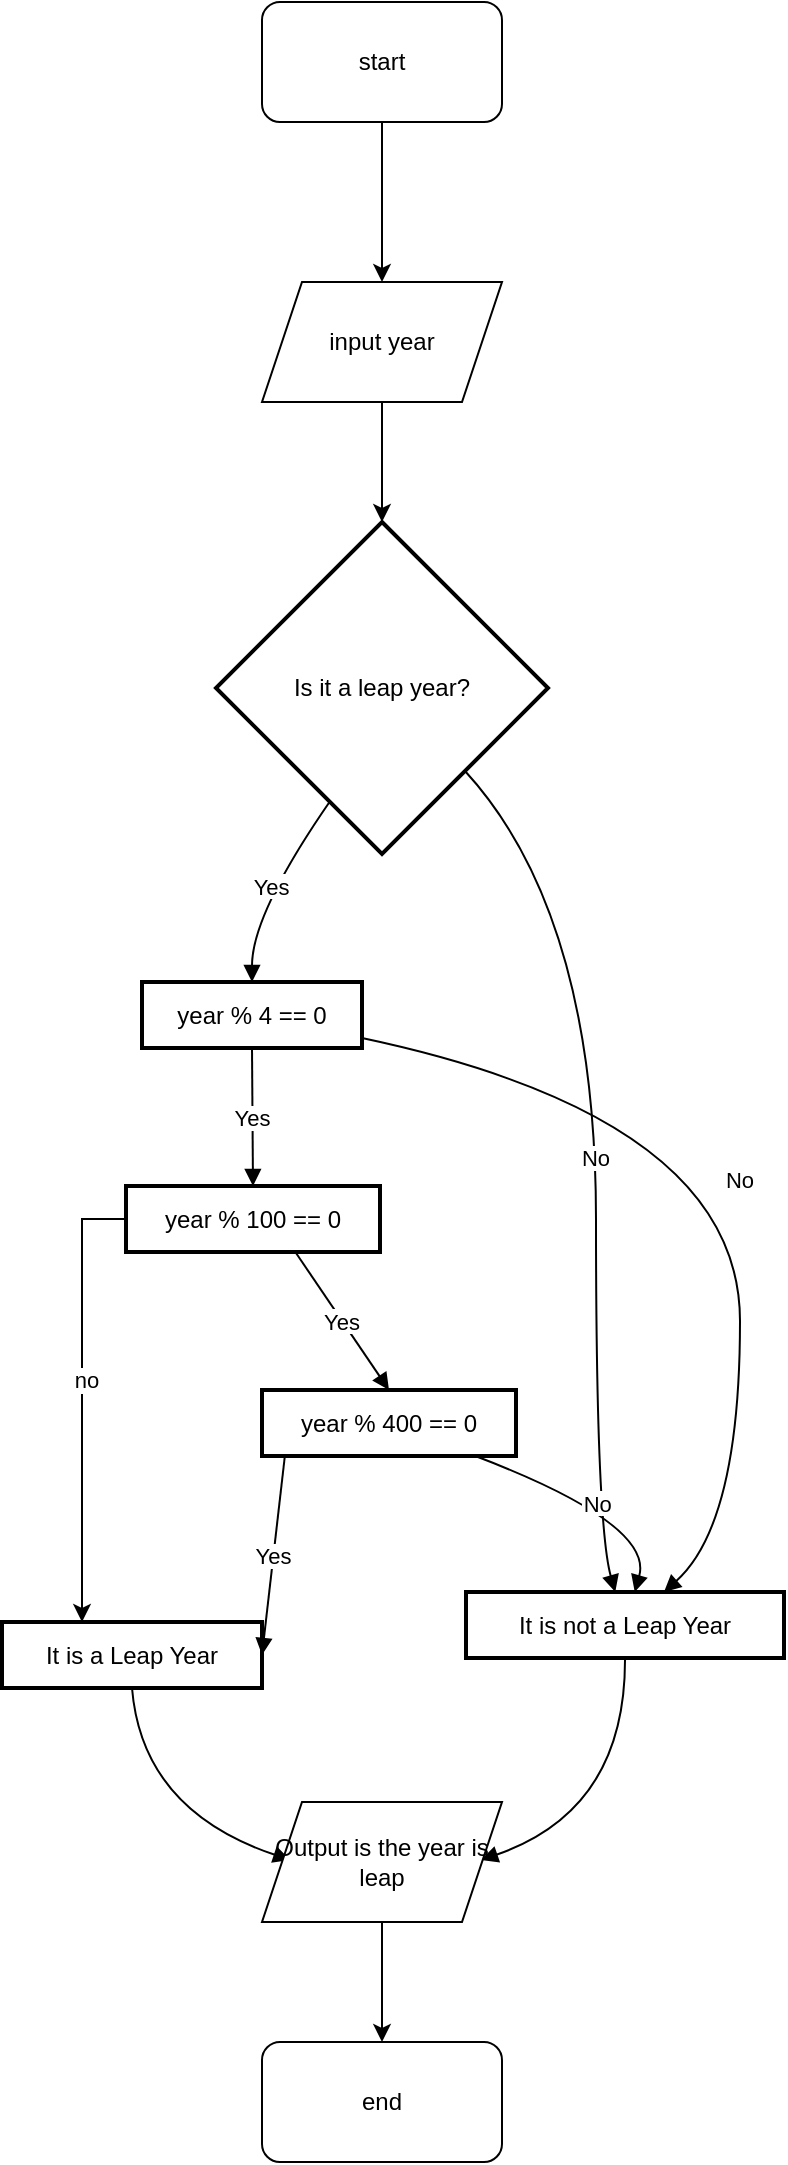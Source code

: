 <mxfile version="24.7.14">
  <diagram name="Страница-1" id="qQi3gZdtJY2jB79ECDcr">
    <mxGraphModel dx="1050" dy="603" grid="1" gridSize="10" guides="1" tooltips="1" connect="1" arrows="1" fold="1" page="1" pageScale="1" pageWidth="827" pageHeight="1169" math="0" shadow="0">
      <root>
        <mxCell id="0" />
        <mxCell id="1" parent="0" />
        <mxCell id="5" value="Is it a leap year?" style="rhombus;strokeWidth=2;whiteSpace=wrap;" parent="1" vertex="1">
          <mxGeometry x="137" y="480" width="166" height="166" as="geometry" />
        </mxCell>
        <mxCell id="7" value="year % 4 == 0" style="whiteSpace=wrap;strokeWidth=2;" parent="1" vertex="1">
          <mxGeometry x="100" y="710" width="110" height="33" as="geometry" />
        </mxCell>
        <mxCell id="NvN5JZaUXI073msF3Hnl-38" style="edgeStyle=orthogonalEdgeStyle;rounded=0;orthogonalLoop=1;jettySize=auto;html=1;" edge="1" parent="1" source="8" target="10">
          <mxGeometry relative="1" as="geometry">
            <Array as="points">
              <mxPoint x="70" y="829" />
            </Array>
          </mxGeometry>
        </mxCell>
        <mxCell id="NvN5JZaUXI073msF3Hnl-39" value="no" style="edgeLabel;html=1;align=center;verticalAlign=middle;resizable=0;points=[];" vertex="1" connectable="0" parent="NvN5JZaUXI073msF3Hnl-38">
          <mxGeometry x="-0.081" y="2" relative="1" as="geometry">
            <mxPoint as="offset" />
          </mxGeometry>
        </mxCell>
        <mxCell id="8" value="year % 100 == 0" style="whiteSpace=wrap;strokeWidth=2;" parent="1" vertex="1">
          <mxGeometry x="92" y="812" width="127" height="33" as="geometry" />
        </mxCell>
        <mxCell id="9" value="year % 400 == 0" style="whiteSpace=wrap;strokeWidth=2;" parent="1" vertex="1">
          <mxGeometry x="160" y="914" width="127" height="33" as="geometry" />
        </mxCell>
        <mxCell id="10" value="It is a Leap Year" style="whiteSpace=wrap;strokeWidth=2;" parent="1" vertex="1">
          <mxGeometry x="30" y="1030" width="130" height="33" as="geometry" />
        </mxCell>
        <mxCell id="11" value="It is not a Leap Year" style="whiteSpace=wrap;strokeWidth=2;" parent="1" vertex="1">
          <mxGeometry x="262" y="1015" width="159" height="33" as="geometry" />
        </mxCell>
        <mxCell id="21" value="No" style="curved=1;startArrow=none;endArrow=block;exitX=1;exitY=1;entryX=0.47;entryY=0.01;" parent="1" source="5" target="11" edge="1">
          <mxGeometry relative="1" as="geometry">
            <Array as="points">
              <mxPoint x="327" y="676" />
              <mxPoint x="327" y="981" />
            </Array>
          </mxGeometry>
        </mxCell>
        <mxCell id="22" value="Yes" style="curved=1;startArrow=none;endArrow=block;exitX=0.27;exitY=1;entryX=0.5;entryY=0;" parent="1" source="5" target="7" edge="1">
          <mxGeometry relative="1" as="geometry">
            <Array as="points">
              <mxPoint x="155" y="676" />
            </Array>
          </mxGeometry>
        </mxCell>
        <mxCell id="23" value="Yes" style="curved=1;startArrow=none;endArrow=block;exitX=0.5;exitY=1.01;entryX=0.5;entryY=-0.01;" parent="1" source="7" target="8" edge="1">
          <mxGeometry relative="1" as="geometry">
            <Array as="points" />
          </mxGeometry>
        </mxCell>
        <mxCell id="24" value="Yes" style="startArrow=none;endArrow=block;exitX=0.67;exitY=1.01;entryX=0.5;entryY=-0.01;" parent="1" source="8" target="9" edge="1">
          <mxGeometry relative="1" as="geometry" />
        </mxCell>
        <mxCell id="25" value="Yes" style="startArrow=none;endArrow=block;exitX=0.09;exitY=1;entryX=1;entryY=0.5;entryDx=0;entryDy=0;" parent="1" source="9" target="10" edge="1">
          <mxGeometry relative="1" as="geometry" />
        </mxCell>
        <mxCell id="26" value="No" style="curved=1;startArrow=none;endArrow=block;exitX=0.84;exitY=1;entryX=0.53;entryY=0.01;" parent="1" source="9" target="11" edge="1">
          <mxGeometry relative="1" as="geometry">
            <Array as="points">
              <mxPoint x="356" y="981" />
            </Array>
          </mxGeometry>
        </mxCell>
        <mxCell id="28" value="No" style="curved=1;startArrow=none;endArrow=block;exitX=1;exitY=0.85;entryX=0.62;entryY=0.01;" parent="1" source="7" target="11" edge="1">
          <mxGeometry relative="1" as="geometry">
            <Array as="points">
              <mxPoint x="399" y="778" />
              <mxPoint x="399" y="981" />
            </Array>
          </mxGeometry>
        </mxCell>
        <mxCell id="29" value="" style="curved=1;startArrow=none;endArrow=block;exitX=0.5;exitY=1.02;entryX=0.15;entryY=-0.01;" parent="1" source="10" edge="1">
          <mxGeometry relative="1" as="geometry">
            <Array as="points">
              <mxPoint x="100" y="1124" />
            </Array>
            <mxPoint x="174.118" y="1149" as="targetPoint" />
          </mxGeometry>
        </mxCell>
        <mxCell id="30" value="" style="curved=1;startArrow=none;endArrow=block;exitX=0.5;exitY=1.02;entryX=0.84;entryY=-0.01;" parent="1" source="11" edge="1">
          <mxGeometry relative="1" as="geometry">
            <Array as="points">
              <mxPoint x="342" y="1124" />
            </Array>
            <mxPoint x="269.5" y="1149" as="targetPoint" />
          </mxGeometry>
        </mxCell>
        <mxCell id="NvN5JZaUXI073msF3Hnl-36" style="edgeStyle=orthogonalEdgeStyle;rounded=0;orthogonalLoop=1;jettySize=auto;html=1;" edge="1" parent="1" source="NvN5JZaUXI073msF3Hnl-30" target="NvN5JZaUXI073msF3Hnl-31">
          <mxGeometry relative="1" as="geometry" />
        </mxCell>
        <mxCell id="NvN5JZaUXI073msF3Hnl-30" value="start" style="rounded=1;whiteSpace=wrap;html=1;" vertex="1" parent="1">
          <mxGeometry x="160" y="220" width="120" height="60" as="geometry" />
        </mxCell>
        <mxCell id="NvN5JZaUXI073msF3Hnl-37" style="edgeStyle=orthogonalEdgeStyle;rounded=0;orthogonalLoop=1;jettySize=auto;html=1;entryX=0.5;entryY=0;entryDx=0;entryDy=0;" edge="1" parent="1" source="NvN5JZaUXI073msF3Hnl-31" target="5">
          <mxGeometry relative="1" as="geometry" />
        </mxCell>
        <mxCell id="NvN5JZaUXI073msF3Hnl-31" value="input year" style="shape=parallelogram;perimeter=parallelogramPerimeter;whiteSpace=wrap;html=1;fixedSize=1;" vertex="1" parent="1">
          <mxGeometry x="160" y="360" width="120" height="60" as="geometry" />
        </mxCell>
        <mxCell id="NvN5JZaUXI073msF3Hnl-43" style="edgeStyle=orthogonalEdgeStyle;rounded=0;orthogonalLoop=1;jettySize=auto;html=1;" edge="1" parent="1" source="NvN5JZaUXI073msF3Hnl-41" target="NvN5JZaUXI073msF3Hnl-42">
          <mxGeometry relative="1" as="geometry" />
        </mxCell>
        <mxCell id="NvN5JZaUXI073msF3Hnl-41" value="Output is the year is leap" style="shape=parallelogram;perimeter=parallelogramPerimeter;whiteSpace=wrap;html=1;fixedSize=1;" vertex="1" parent="1">
          <mxGeometry x="160" y="1120" width="120" height="60" as="geometry" />
        </mxCell>
        <mxCell id="NvN5JZaUXI073msF3Hnl-42" value="end" style="rounded=1;whiteSpace=wrap;html=1;" vertex="1" parent="1">
          <mxGeometry x="160" y="1240" width="120" height="60" as="geometry" />
        </mxCell>
      </root>
    </mxGraphModel>
  </diagram>
</mxfile>
